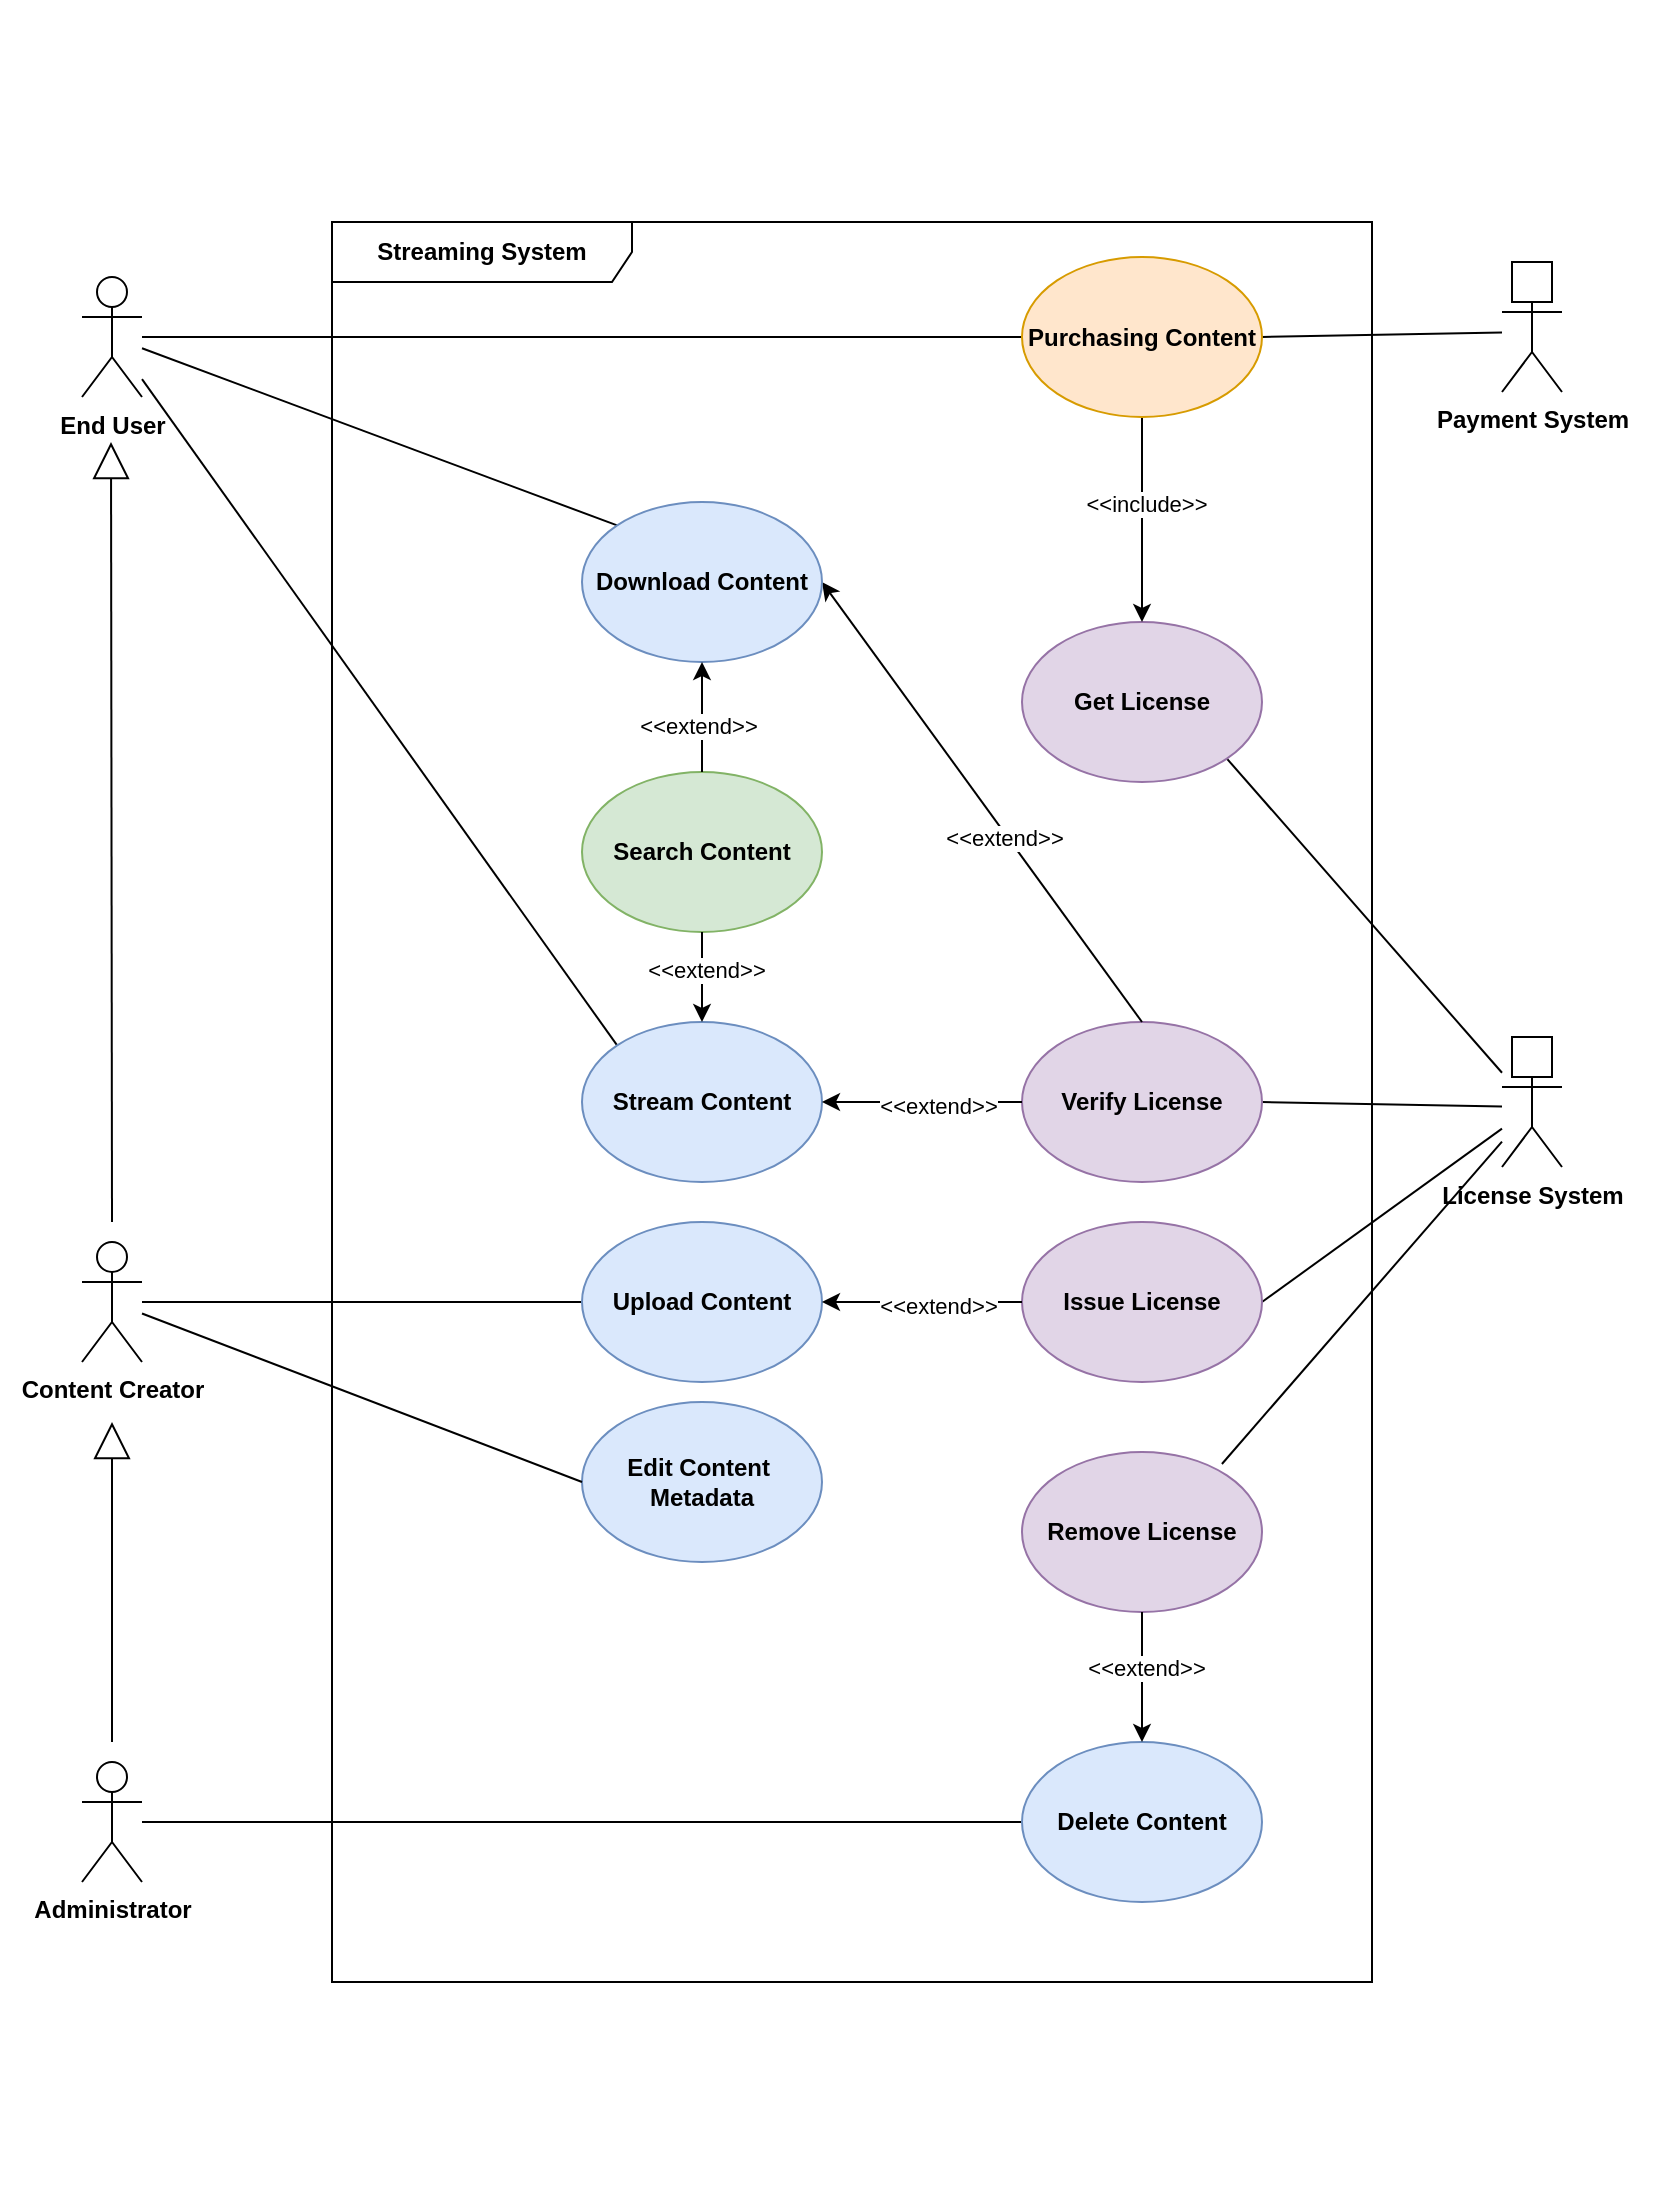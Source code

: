 <mxfile version="24.3.1" type="device">
  <diagram name="Page-1" id="yoR4f81BSue-psXf4Bo5">
    <mxGraphModel dx="1434" dy="738" grid="1" gridSize="10" guides="1" tooltips="1" connect="1" arrows="1" fold="1" page="1" pageScale="1" pageWidth="850" pageHeight="1100" math="0" shadow="0">
      <root>
        <mxCell id="0" />
        <mxCell id="1" parent="0" />
        <mxCell id="1g0vZA3ziAIKpFJKvP0T-1" value="End User" style="shape=umlActor;verticalLabelPosition=bottom;verticalAlign=top;html=1;fontStyle=1" parent="1" vertex="1">
          <mxGeometry x="50" y="137.5" width="30" height="60" as="geometry" />
        </mxCell>
        <mxCell id="1g0vZA3ziAIKpFJKvP0T-3" value="Administrator" style="shape=umlActor;verticalLabelPosition=bottom;verticalAlign=top;html=1;fontStyle=1" parent="1" vertex="1">
          <mxGeometry x="50" y="880" width="30" height="60" as="geometry" />
        </mxCell>
        <mxCell id="1g0vZA3ziAIKpFJKvP0T-5" value="Content Creator" style="shape=umlActor;verticalLabelPosition=bottom;verticalAlign=top;html=1;fontStyle=1" parent="1" vertex="1">
          <mxGeometry x="50" y="620" width="30" height="60" as="geometry" />
        </mxCell>
        <mxCell id="ntI7J29-e9_nR_7QldBN-4" value="" style="endArrow=none;html=1;rounded=0;entryX=0;entryY=0.5;entryDx=0;entryDy=0;fontStyle=1" parent="1" source="1g0vZA3ziAIKpFJKvP0T-5" target="1g0vZA3ziAIKpFJKvP0T-35" edge="1">
          <mxGeometry width="50" height="50" relative="1" as="geometry">
            <mxPoint x="550" y="857.5" as="sourcePoint" />
            <mxPoint x="600" y="807.5" as="targetPoint" />
          </mxGeometry>
        </mxCell>
        <mxCell id="ntI7J29-e9_nR_7QldBN-5" value="" style="endArrow=none;html=1;rounded=0;entryX=1;entryY=1;entryDx=0;entryDy=0;fontStyle=1" parent="1" source="opZUWP1MInvZ8Omkorfc-9" target="SnJYljw1024A2q-Mxv-v-2" edge="1">
          <mxGeometry width="50" height="50" relative="1" as="geometry">
            <mxPoint x="700" y="497.5" as="sourcePoint" />
            <mxPoint x="640" y="502.5" as="targetPoint" />
          </mxGeometry>
        </mxCell>
        <mxCell id="ntI7J29-e9_nR_7QldBN-8" value="Payment System" style="shape=umlActor;verticalLabelPosition=bottom;verticalAlign=top;html=1;fontStyle=1" parent="1" vertex="1">
          <mxGeometry x="760" y="135" width="30" height="60" as="geometry" />
        </mxCell>
        <mxCell id="ntI7J29-e9_nR_7QldBN-9" value="" style="whiteSpace=wrap;html=1;aspect=fixed;strokeColor=default;align=center;verticalAlign=top;fontFamily=Helvetica;fontSize=12;fontColor=default;fillColor=default;fontStyle=1" parent="1" vertex="1">
          <mxGeometry x="765" y="130" width="20" height="20" as="geometry" />
        </mxCell>
        <mxCell id="SnJYljw1024A2q-Mxv-v-5" value="" style="endArrow=none;html=1;rounded=0;exitX=1;exitY=0.5;exitDx=0;exitDy=0;fontStyle=1" parent="1" source="1g0vZA3ziAIKpFJKvP0T-39" target="ntI7J29-e9_nR_7QldBN-8" edge="1">
          <mxGeometry width="50" height="50" relative="1" as="geometry">
            <mxPoint x="670" y="295" as="sourcePoint" />
            <mxPoint x="720" y="245" as="targetPoint" />
          </mxGeometry>
        </mxCell>
        <mxCell id="SnJYljw1024A2q-Mxv-v-6" value="" style="endArrow=none;html=1;rounded=0;exitX=1;exitY=0.5;exitDx=0;exitDy=0;fontStyle=1" parent="1" source="ntI7J29-e9_nR_7QldBN-1" target="opZUWP1MInvZ8Omkorfc-9" edge="1">
          <mxGeometry width="50" height="50" relative="1" as="geometry">
            <mxPoint x="670" y="632.5" as="sourcePoint" />
            <mxPoint x="740" y="534.254" as="targetPoint" />
          </mxGeometry>
        </mxCell>
        <mxCell id="SnJYljw1024A2q-Mxv-v-7" value="" style="endArrow=none;html=1;rounded=0;entryX=0;entryY=0.5;entryDx=0;entryDy=0;fontStyle=1" parent="1" source="1g0vZA3ziAIKpFJKvP0T-1" target="1g0vZA3ziAIKpFJKvP0T-39" edge="1">
          <mxGeometry width="50" height="50" relative="1" as="geometry">
            <mxPoint x="440" y="237.5" as="sourcePoint" />
            <mxPoint x="490" y="187.5" as="targetPoint" />
          </mxGeometry>
        </mxCell>
        <mxCell id="SnJYljw1024A2q-Mxv-v-8" value="" style="endArrow=none;html=1;rounded=0;entryX=0;entryY=0;entryDx=0;entryDy=0;fontStyle=1" parent="1" source="1g0vZA3ziAIKpFJKvP0T-1" target="1g0vZA3ziAIKpFJKvP0T-36" edge="1">
          <mxGeometry width="50" height="50" relative="1" as="geometry">
            <mxPoint x="300" y="157.5" as="sourcePoint" />
            <mxPoint x="350" y="107.5" as="targetPoint" />
          </mxGeometry>
        </mxCell>
        <mxCell id="SnJYljw1024A2q-Mxv-v-9" value="" style="endArrow=none;html=1;rounded=0;exitX=0;exitY=0;exitDx=0;exitDy=0;fontStyle=1" parent="1" source="1g0vZA3ziAIKpFJKvP0T-37" target="1g0vZA3ziAIKpFJKvP0T-1" edge="1">
          <mxGeometry width="50" height="50" relative="1" as="geometry">
            <mxPoint x="300" y="332.5" as="sourcePoint" />
            <mxPoint x="350" y="282.5" as="targetPoint" />
          </mxGeometry>
        </mxCell>
        <mxCell id="opZUWP1MInvZ8Omkorfc-3" value="" style="endArrow=none;html=1;rounded=0;fontStyle=1;entryX=0;entryY=0.5;entryDx=0;entryDy=0;" parent="1" source="1g0vZA3ziAIKpFJKvP0T-3" target="SnJYljw1024A2q-Mxv-v-15" edge="1">
          <mxGeometry width="50" height="50" relative="1" as="geometry">
            <mxPoint x="370" y="832.5" as="sourcePoint" />
            <mxPoint x="420" y="782.5" as="targetPoint" />
          </mxGeometry>
        </mxCell>
        <mxCell id="opZUWP1MInvZ8Omkorfc-9" value="License System" style="shape=umlActor;verticalLabelPosition=bottom;verticalAlign=top;html=1;fontStyle=1" parent="1" vertex="1">
          <mxGeometry x="760" y="522.5" width="30" height="60" as="geometry" />
        </mxCell>
        <mxCell id="opZUWP1MInvZ8Omkorfc-10" value="" style="whiteSpace=wrap;html=1;aspect=fixed;strokeColor=default;align=center;verticalAlign=top;fontFamily=Helvetica;fontSize=12;fontColor=default;fillColor=default;fontStyle=1" parent="1" vertex="1">
          <mxGeometry x="765" y="517.5" width="20" height="20" as="geometry" />
        </mxCell>
        <mxCell id="opZUWP1MInvZ8Omkorfc-14" value="" style="endArrow=none;html=1;rounded=0;exitX=1;exitY=0.5;exitDx=0;exitDy=0;fontStyle=1" parent="1" source="opZUWP1MInvZ8Omkorfc-13" target="opZUWP1MInvZ8Omkorfc-9" edge="1">
          <mxGeometry width="50" height="50" relative="1" as="geometry">
            <mxPoint x="420" y="607.5" as="sourcePoint" />
            <mxPoint x="470" y="557.5" as="targetPoint" />
          </mxGeometry>
        </mxCell>
        <mxCell id="1g0vZA3ziAIKpFJKvP0T-35" value="Upload Content" style="ellipse;whiteSpace=wrap;html=1;fillColor=#dae8fc;strokeColor=#6c8ebf;fontStyle=1" parent="1" vertex="1">
          <mxGeometry x="300" y="610" width="120" height="80" as="geometry" />
        </mxCell>
        <mxCell id="1g0vZA3ziAIKpFJKvP0T-37" value="Stream Content" style="ellipse;whiteSpace=wrap;html=1;fillColor=#dae8fc;strokeColor=#6c8ebf;fontStyle=1" parent="1" vertex="1">
          <mxGeometry x="300" y="510" width="120" height="80" as="geometry" />
        </mxCell>
        <mxCell id="ntI7J29-e9_nR_7QldBN-1" value="Issue License" style="ellipse;whiteSpace=wrap;html=1;fillColor=#e1d5e7;strokeColor=#9673a6;fontStyle=1" parent="1" vertex="1">
          <mxGeometry x="520" y="610" width="120" height="80" as="geometry" />
        </mxCell>
        <mxCell id="ntI7J29-e9_nR_7QldBN-2" value="" style="endArrow=classic;html=1;rounded=0;fontStyle=1;entryX=1;entryY=0.5;entryDx=0;entryDy=0;exitX=0;exitY=0.5;exitDx=0;exitDy=0;" parent="1" source="ntI7J29-e9_nR_7QldBN-1" target="1g0vZA3ziAIKpFJKvP0T-35" edge="1">
          <mxGeometry width="50" height="50" relative="1" as="geometry">
            <mxPoint x="480" y="735" as="sourcePoint" />
            <mxPoint x="960" y="690" as="targetPoint" />
          </mxGeometry>
        </mxCell>
        <mxCell id="ntI7J29-e9_nR_7QldBN-3" value="&amp;lt;&amp;lt;extend&amp;gt;&amp;gt;" style="edgeLabel;html=1;align=center;verticalAlign=middle;resizable=0;points=[];fontStyle=0" parent="ntI7J29-e9_nR_7QldBN-2" vertex="1" connectable="0">
          <mxGeometry x="-0.149" y="2" relative="1" as="geometry">
            <mxPoint as="offset" />
          </mxGeometry>
        </mxCell>
        <mxCell id="SnJYljw1024A2q-Mxv-v-2" value="Get License" style="ellipse;whiteSpace=wrap;html=1;fillColor=#e1d5e7;strokeColor=#9673a6;fontStyle=1" parent="1" vertex="1">
          <mxGeometry x="520" y="310" width="120" height="80" as="geometry" />
        </mxCell>
        <mxCell id="SnJYljw1024A2q-Mxv-v-3" value="" style="endArrow=classic;html=1;rounded=0;exitX=0.5;exitY=1;exitDx=0;exitDy=0;entryX=0.5;entryY=0;entryDx=0;entryDy=0;fontStyle=1" parent="1" source="1g0vZA3ziAIKpFJKvP0T-39" target="SnJYljw1024A2q-Mxv-v-2" edge="1">
          <mxGeometry width="50" height="50" relative="1" as="geometry">
            <mxPoint x="580" y="195" as="sourcePoint" />
            <mxPoint x="580" y="265" as="targetPoint" />
          </mxGeometry>
        </mxCell>
        <mxCell id="SnJYljw1024A2q-Mxv-v-4" value="&amp;lt;&amp;lt;include&amp;gt;&amp;gt;" style="edgeLabel;html=1;align=center;verticalAlign=middle;resizable=0;points=[];fontStyle=0" parent="SnJYljw1024A2q-Mxv-v-3" vertex="1" connectable="0">
          <mxGeometry x="-0.149" y="2" relative="1" as="geometry">
            <mxPoint as="offset" />
          </mxGeometry>
        </mxCell>
        <mxCell id="SnJYljw1024A2q-Mxv-v-15" value="Delete Content" style="ellipse;whiteSpace=wrap;html=1;fillColor=#dae8fc;strokeColor=#6c8ebf;fontStyle=1" parent="1" vertex="1">
          <mxGeometry x="520" y="870" width="120" height="80" as="geometry" />
        </mxCell>
        <mxCell id="opZUWP1MInvZ8Omkorfc-13" value="Verify License" style="ellipse;whiteSpace=wrap;html=1;fillColor=#e1d5e7;strokeColor=#9673a6;fontStyle=1" parent="1" vertex="1">
          <mxGeometry x="520" y="510" width="120" height="80" as="geometry" />
        </mxCell>
        <mxCell id="opZUWP1MInvZ8Omkorfc-15" value="" style="endArrow=classic;html=1;rounded=0;entryX=1;entryY=0.5;entryDx=0;entryDy=0;fontStyle=1;exitX=0.5;exitY=0;exitDx=0;exitDy=0;" parent="1" source="opZUWP1MInvZ8Omkorfc-13" target="1g0vZA3ziAIKpFJKvP0T-36" edge="1">
          <mxGeometry width="50" height="50" relative="1" as="geometry">
            <mxPoint x="430" y="505" as="sourcePoint" />
            <mxPoint x="590" y="360" as="targetPoint" />
          </mxGeometry>
        </mxCell>
        <mxCell id="opZUWP1MInvZ8Omkorfc-16" value="&amp;lt;&amp;lt;extend&amp;gt;&amp;gt;" style="edgeLabel;html=1;align=center;verticalAlign=middle;resizable=0;points=[];fontStyle=0" parent="opZUWP1MInvZ8Omkorfc-15" vertex="1" connectable="0">
          <mxGeometry x="-0.149" y="2" relative="1" as="geometry">
            <mxPoint as="offset" />
          </mxGeometry>
        </mxCell>
        <mxCell id="opZUWP1MInvZ8Omkorfc-17" value="" style="endArrow=classic;html=1;rounded=0;fontStyle=1;entryX=1;entryY=0.5;entryDx=0;entryDy=0;exitX=0;exitY=0.5;exitDx=0;exitDy=0;" parent="1" source="opZUWP1MInvZ8Omkorfc-13" target="1g0vZA3ziAIKpFJKvP0T-37" edge="1">
          <mxGeometry width="50" height="50" relative="1" as="geometry">
            <mxPoint x="470" y="460" as="sourcePoint" />
            <mxPoint x="440" y="535" as="targetPoint" />
          </mxGeometry>
        </mxCell>
        <mxCell id="opZUWP1MInvZ8Omkorfc-18" value="&amp;lt;&amp;lt;extend&amp;gt;&amp;gt;" style="edgeLabel;html=1;align=center;verticalAlign=middle;resizable=0;points=[];fontStyle=0" parent="opZUWP1MInvZ8Omkorfc-17" vertex="1" connectable="0">
          <mxGeometry x="-0.149" y="2" relative="1" as="geometry">
            <mxPoint as="offset" />
          </mxGeometry>
        </mxCell>
        <mxCell id="1g0vZA3ziAIKpFJKvP0T-36" value="Download Content" style="ellipse;whiteSpace=wrap;html=1;fillColor=#dae8fc;strokeColor=#6c8ebf;fontStyle=1" parent="1" vertex="1">
          <mxGeometry x="300" y="250" width="120" height="80" as="geometry" />
        </mxCell>
        <mxCell id="1g0vZA3ziAIKpFJKvP0T-39" value="&lt;span&gt;Purchasing Content&lt;/span&gt;" style="ellipse;whiteSpace=wrap;html=1;fillColor=#ffe6cc;strokeColor=#d79b00;fontStyle=1" parent="1" vertex="1">
          <mxGeometry x="520" y="127.5" width="120" height="80" as="geometry" />
        </mxCell>
        <mxCell id="Dzd_2CjebibT4iyNx69e-1" value="&lt;span&gt;Streaming System&lt;/span&gt;" style="shape=umlFrame;whiteSpace=wrap;html=1;pointerEvents=0;width=150;height=30;fontStyle=1" parent="1" vertex="1">
          <mxGeometry x="175" y="110" width="520" height="880" as="geometry" />
        </mxCell>
        <mxCell id="Dzd_2CjebibT4iyNx69e-10" value="Remove License" style="ellipse;whiteSpace=wrap;html=1;fillColor=#e1d5e7;strokeColor=#9673a6;fontStyle=1" parent="1" vertex="1">
          <mxGeometry x="520" y="725" width="120" height="80" as="geometry" />
        </mxCell>
        <mxCell id="Dzd_2CjebibT4iyNx69e-11" value="" style="endArrow=classic;html=1;rounded=0;entryX=0.5;entryY=0;entryDx=0;entryDy=0;fontStyle=1;exitX=0.5;exitY=1;exitDx=0;exitDy=0;" parent="1" source="Dzd_2CjebibT4iyNx69e-10" target="SnJYljw1024A2q-Mxv-v-15" edge="1">
          <mxGeometry width="50" height="50" relative="1" as="geometry">
            <mxPoint x="480" y="845" as="sourcePoint" />
            <mxPoint x="547" y="593" as="targetPoint" />
          </mxGeometry>
        </mxCell>
        <mxCell id="Dzd_2CjebibT4iyNx69e-12" value="&amp;lt;&amp;lt;extend&amp;gt;&amp;gt;" style="edgeLabel;html=1;align=center;verticalAlign=middle;resizable=0;points=[];fontStyle=0" parent="Dzd_2CjebibT4iyNx69e-11" vertex="1" connectable="0">
          <mxGeometry x="-0.149" y="2" relative="1" as="geometry">
            <mxPoint as="offset" />
          </mxGeometry>
        </mxCell>
        <mxCell id="Dzd_2CjebibT4iyNx69e-13" value="" style="endArrow=none;html=1;rounded=0;exitX=0.833;exitY=0.075;exitDx=0;exitDy=0;exitPerimeter=0;fontStyle=1" parent="1" source="Dzd_2CjebibT4iyNx69e-10" target="opZUWP1MInvZ8Omkorfc-9" edge="1">
          <mxGeometry width="50" height="50" relative="1" as="geometry">
            <mxPoint x="610" y="765" as="sourcePoint" />
            <mxPoint x="750" y="585" as="targetPoint" />
          </mxGeometry>
        </mxCell>
        <mxCell id="Dzd_2CjebibT4iyNx69e-16" value="" style="endArrow=none;html=1;rounded=0;strokeColor=#FFFFFF;" parent="1" edge="1">
          <mxGeometry width="50" height="50" relative="1" as="geometry">
            <mxPoint x="840" y="1090" as="sourcePoint" />
            <mxPoint x="840" as="targetPoint" />
          </mxGeometry>
        </mxCell>
        <mxCell id="Dzd_2CjebibT4iyNx69e-17" value="" style="endArrow=none;html=1;rounded=0;strokeColor=#FFFFFF;" parent="1" edge="1">
          <mxGeometry width="50" height="50" relative="1" as="geometry">
            <mxPoint x="10" y="1090" as="sourcePoint" />
            <mxPoint x="10" as="targetPoint" />
          </mxGeometry>
        </mxCell>
        <mxCell id="krW0TiECWz97Wqc-BhZG-1" value="Search Content" style="ellipse;whiteSpace=wrap;html=1;fillColor=#d5e8d4;strokeColor=#82b366;fontStyle=1" parent="1" vertex="1">
          <mxGeometry x="300" y="385" width="120" height="80" as="geometry" />
        </mxCell>
        <mxCell id="krW0TiECWz97Wqc-BhZG-2" value="" style="endArrow=classic;html=1;rounded=0;entryX=0.5;entryY=1;entryDx=0;entryDy=0;fontStyle=1;exitX=0.5;exitY=0;exitDx=0;exitDy=0;" parent="1" source="krW0TiECWz97Wqc-BhZG-1" target="1g0vZA3ziAIKpFJKvP0T-36" edge="1">
          <mxGeometry width="50" height="50" relative="1" as="geometry">
            <mxPoint x="360" y="285" as="sourcePoint" />
            <mxPoint x="419" y="243" as="targetPoint" />
          </mxGeometry>
        </mxCell>
        <mxCell id="krW0TiECWz97Wqc-BhZG-3" value="&amp;lt;&amp;lt;extend&amp;gt;&amp;gt;" style="edgeLabel;html=1;align=center;verticalAlign=middle;resizable=0;points=[];fontStyle=0" parent="krW0TiECWz97Wqc-BhZG-2" vertex="1" connectable="0">
          <mxGeometry x="-0.149" y="2" relative="1" as="geometry">
            <mxPoint as="offset" />
          </mxGeometry>
        </mxCell>
        <mxCell id="krW0TiECWz97Wqc-BhZG-4" value="" style="endArrow=classic;html=1;rounded=0;entryX=0.5;entryY=0;entryDx=0;entryDy=0;fontStyle=1;exitX=0.5;exitY=1;exitDx=0;exitDy=0;" parent="1" source="krW0TiECWz97Wqc-BhZG-1" target="1g0vZA3ziAIKpFJKvP0T-37" edge="1">
          <mxGeometry width="50" height="50" relative="1" as="geometry">
            <mxPoint x="548" y="402" as="sourcePoint" />
            <mxPoint x="419" y="343" as="targetPoint" />
          </mxGeometry>
        </mxCell>
        <mxCell id="krW0TiECWz97Wqc-BhZG-5" value="&amp;lt;&amp;lt;extend&amp;gt;&amp;gt;" style="edgeLabel;html=1;align=center;verticalAlign=middle;resizable=0;points=[];fontStyle=0" parent="krW0TiECWz97Wqc-BhZG-4" vertex="1" connectable="0">
          <mxGeometry x="-0.149" y="2" relative="1" as="geometry">
            <mxPoint as="offset" />
          </mxGeometry>
        </mxCell>
        <mxCell id="krW0TiECWz97Wqc-BhZG-8" value="" style="endArrow=block;endSize=16;endFill=0;html=1;rounded=0;" parent="1" edge="1">
          <mxGeometry width="160" relative="1" as="geometry">
            <mxPoint x="65" y="610" as="sourcePoint" />
            <mxPoint x="64.5" y="220" as="targetPoint" />
          </mxGeometry>
        </mxCell>
        <mxCell id="krW0TiECWz97Wqc-BhZG-9" value="" style="endArrow=block;endSize=16;endFill=0;html=1;rounded=0;" parent="1" edge="1">
          <mxGeometry width="160" relative="1" as="geometry">
            <mxPoint x="65" y="870" as="sourcePoint" />
            <mxPoint x="65" y="710" as="targetPoint" />
          </mxGeometry>
        </mxCell>
        <mxCell id="krW0TiECWz97Wqc-BhZG-14" value="Edit Content&amp;nbsp;&lt;br&gt;Metadata" style="ellipse;whiteSpace=wrap;html=1;fillColor=#dae8fc;strokeColor=#6c8ebf;fontStyle=1" parent="1" vertex="1">
          <mxGeometry x="300" y="700" width="120" height="80" as="geometry" />
        </mxCell>
        <mxCell id="krW0TiECWz97Wqc-BhZG-15" value="" style="endArrow=none;html=1;rounded=0;entryX=0;entryY=0.5;entryDx=0;entryDy=0;fontStyle=1" parent="1" source="1g0vZA3ziAIKpFJKvP0T-5" target="krW0TiECWz97Wqc-BhZG-14" edge="1">
          <mxGeometry width="50" height="50" relative="1" as="geometry">
            <mxPoint x="90" y="660" as="sourcePoint" />
            <mxPoint x="310" y="660" as="targetPoint" />
          </mxGeometry>
        </mxCell>
      </root>
    </mxGraphModel>
  </diagram>
</mxfile>
